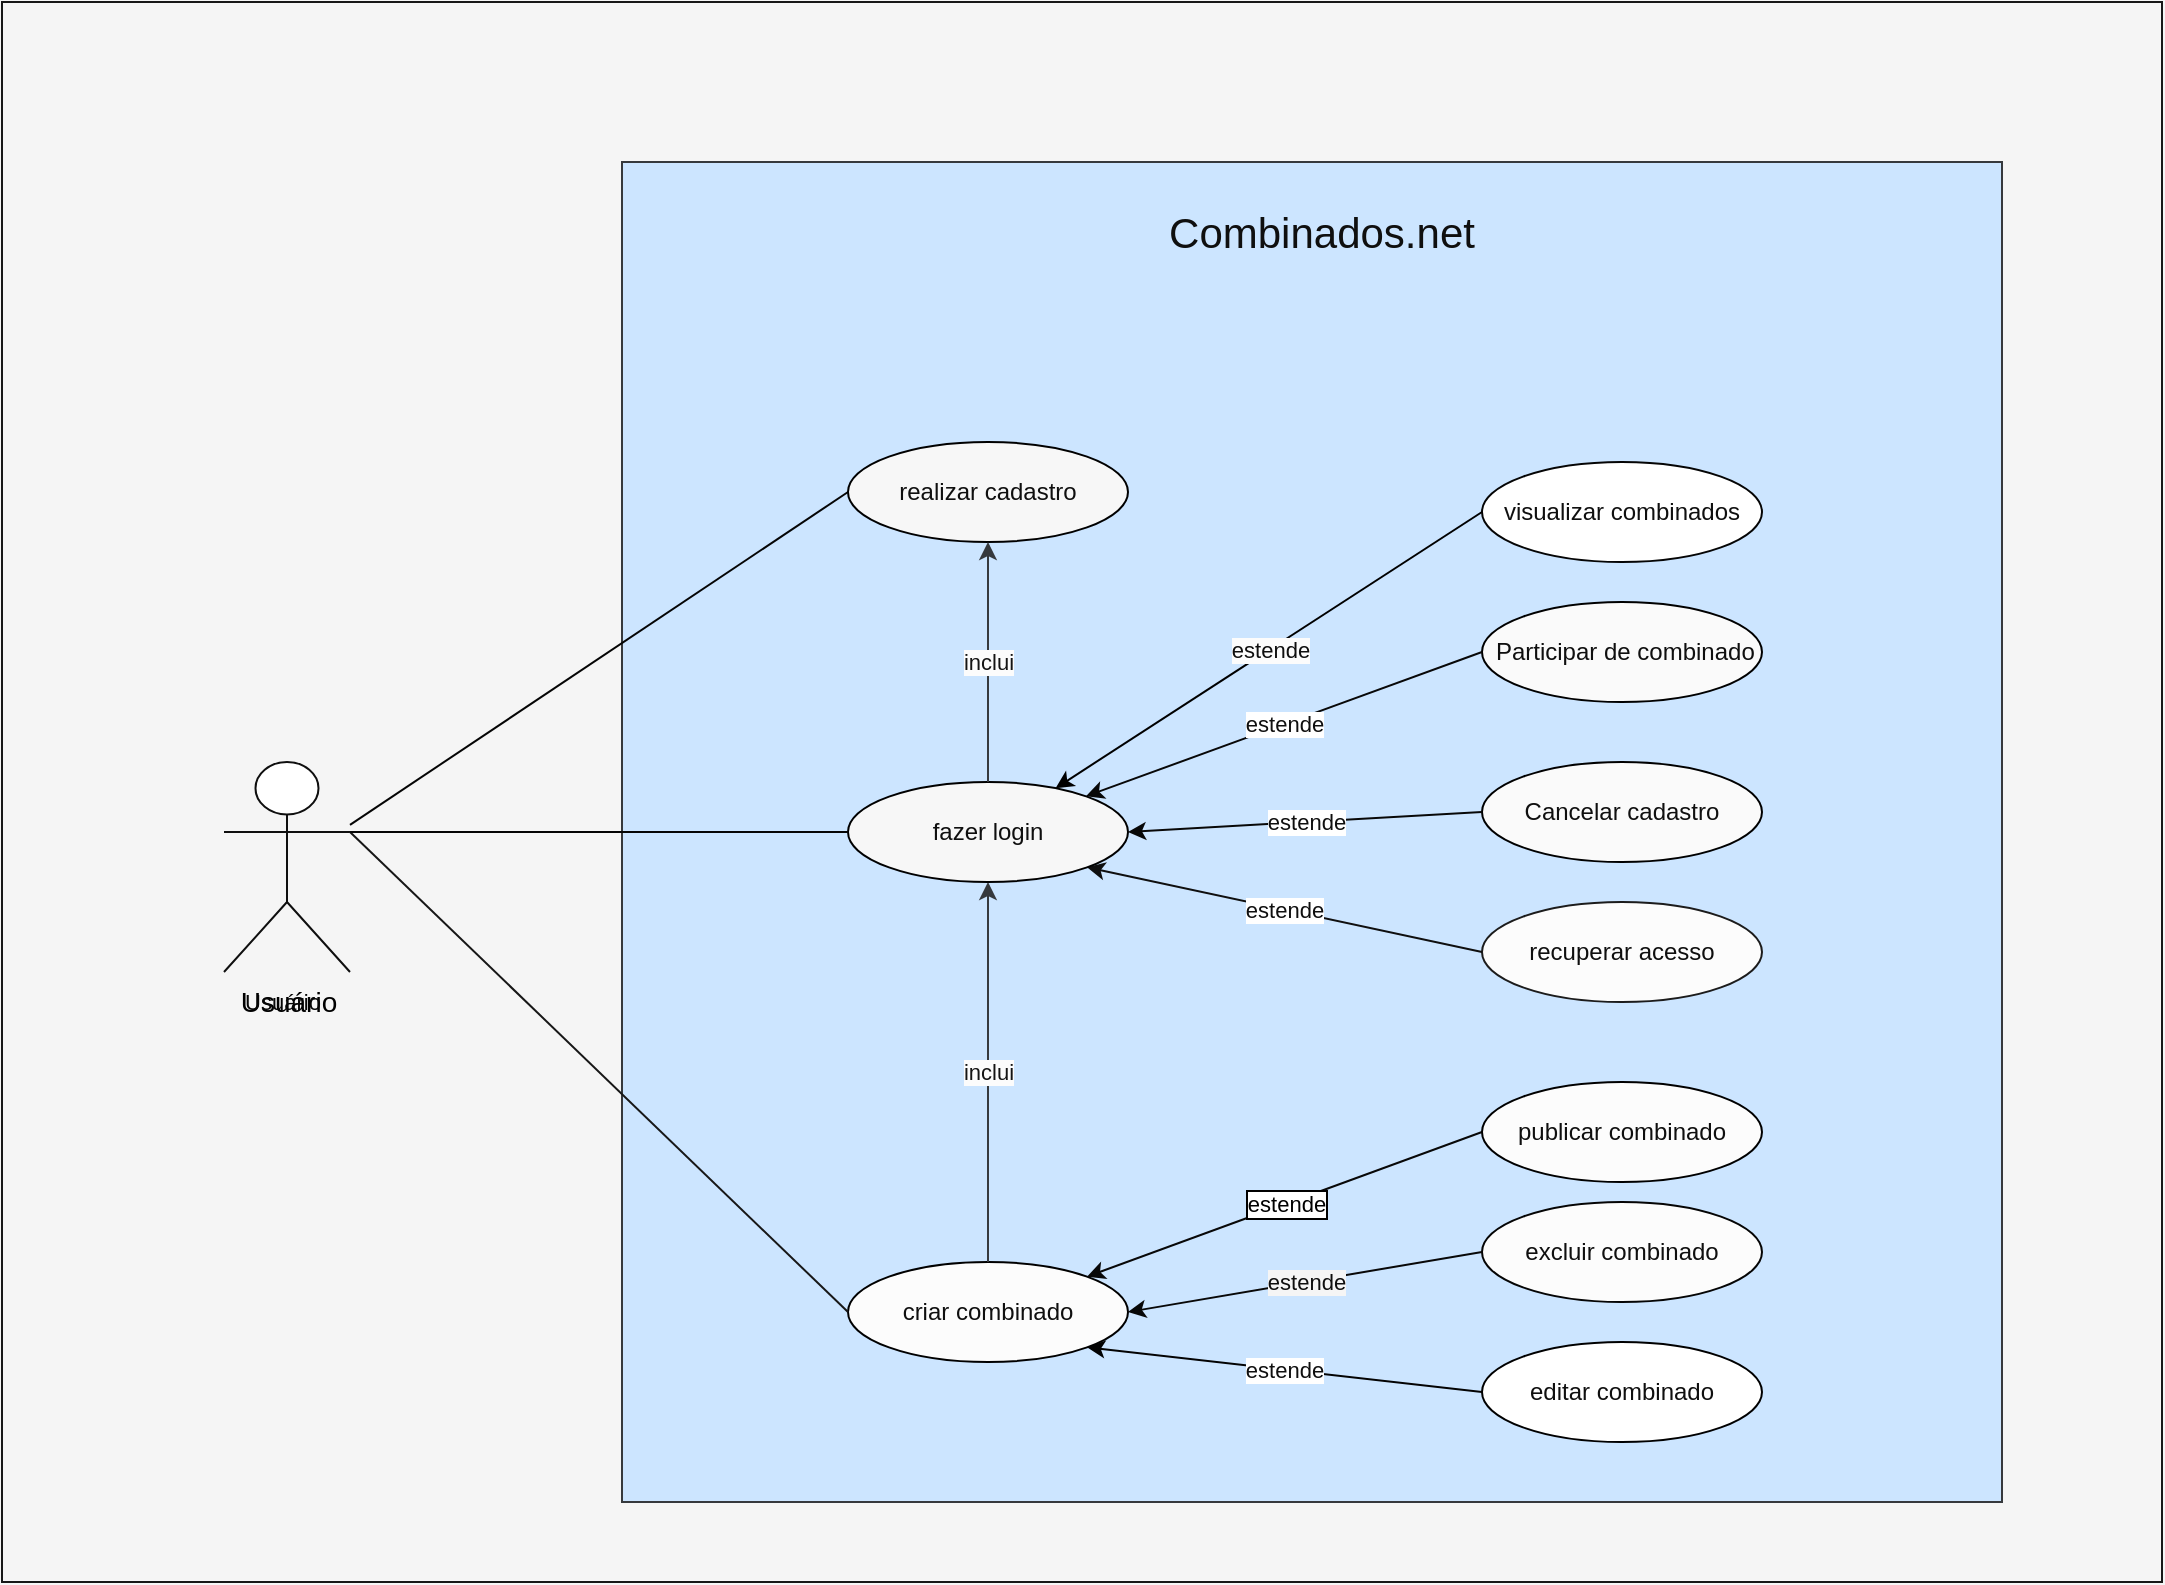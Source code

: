 <mxfile>
    <diagram id="mEzSfYppKcivNNCRlda4" name="Página-1">
        <mxGraphModel dx="662" dy="1526" grid="1" gridSize="10" guides="1" tooltips="1" connect="1" arrows="1" fold="1" page="1" pageScale="1" pageWidth="827" pageHeight="1169" background="#F5F5F5" math="0" shadow="0">
            <root>
                <mxCell id="0"/>
                <mxCell id="1" parent="0"/>
                <mxCell id="54" value="" style="rounded=0;whiteSpace=wrap;html=1;fontSize=14;strokeColor=#171717;fillColor=#F5F5F5;" parent="1" vertex="1">
                    <mxGeometry x="710" y="-260" width="1080" height="790" as="geometry"/>
                </mxCell>
                <mxCell id="81" value="" style="rounded=0;whiteSpace=wrap;html=1;fillColor=#cce5ff;labelBackgroundColor=#FFFFFF;labelBorderColor=#F0F0F0;strokeColor=#36393d;" parent="1" vertex="1">
                    <mxGeometry x="1020" y="-180" width="690" height="670" as="geometry"/>
                </mxCell>
                <mxCell id="82" value="Usuário" style="shape=umlActor;verticalLabelPosition=bottom;verticalAlign=top;html=1;outlineConnect=0;fillColor=#FFFFFF;strokeColor=#0F0F0F;fontSize=14;" parent="1" vertex="1">
                    <mxGeometry x="821" y="120" width="63" height="105" as="geometry"/>
                </mxCell>
                <mxCell id="84" value="" style="endArrow=none;html=1;entryX=0;entryY=0.5;entryDx=0;entryDy=0;strokeColor=#050505;" parent="1" source="82" target="102" edge="1">
                    <mxGeometry width="50" height="50" relative="1" as="geometry">
                        <mxPoint x="1163" y="30" as="sourcePoint"/>
                        <mxPoint x="1133" y="15" as="targetPoint"/>
                    </mxGeometry>
                </mxCell>
                <mxCell id="85" value="criar combinado" style="ellipse;whiteSpace=wrap;html=1;fontColor=#0F0F0F;fillColor=#FCFCFC;strokeColor=#000000;" parent="1" vertex="1">
                    <mxGeometry x="1133" y="370" width="140" height="50" as="geometry"/>
                </mxCell>
                <mxCell id="88" value="" style="endArrow=classic;html=1;exitX=0;exitY=0.5;exitDx=0;exitDy=0;entryX=1;entryY=0;entryDx=0;entryDy=0;strokeColor=#080808;" parent="1" source="138" target="85" edge="1">
                    <mxGeometry relative="1" as="geometry">
                        <mxPoint x="1470" y="235" as="sourcePoint"/>
                        <mxPoint x="1293" y="70" as="targetPoint"/>
                    </mxGeometry>
                </mxCell>
                <mxCell id="89" value="estende" style="edgeLabel;resizable=0;html=1;align=center;verticalAlign=middle;fontColor=#000000;labelBorderColor=default;labelBackgroundColor=#FFFFFF;" parent="88" connectable="0" vertex="1">
                    <mxGeometry relative="1" as="geometry"/>
                </mxCell>
                <mxCell id="90" value="excluir combinado" style="ellipse;whiteSpace=wrap;html=1;fontColor=#0F0F0F;strokeColor=#050505;fillColor=#FCFCFC;" parent="1" vertex="1">
                    <mxGeometry x="1450" y="340" width="140" height="50" as="geometry"/>
                </mxCell>
                <mxCell id="91" value="" style="endArrow=classic;html=1;exitX=0;exitY=0.5;exitDx=0;exitDy=0;entryX=1;entryY=0.5;entryDx=0;entryDy=0;strokeColor=#080808;" parent="1" source="90" target="85" edge="1">
                    <mxGeometry relative="1" as="geometry">
                        <mxPoint x="1393" y="100" as="sourcePoint"/>
                        <mxPoint x="1279.78" y="63" as="targetPoint"/>
                    </mxGeometry>
                </mxCell>
                <mxCell id="92" value="estende" style="edgeLabel;resizable=0;html=1;align=center;verticalAlign=middle;fontColor=#0F0F0F;labelBackgroundColor=#F5F5F5;" parent="91" connectable="0" vertex="1">
                    <mxGeometry relative="1" as="geometry"/>
                </mxCell>
                <mxCell id="94" value="" style="endArrow=classic;html=1;exitX=0;exitY=0.5;exitDx=0;exitDy=0;entryX=1;entryY=1;entryDx=0;entryDy=0;strokeColor=#030303;" parent="1" source="137" target="85" edge="1">
                    <mxGeometry relative="1" as="geometry">
                        <mxPoint x="1470" y="435" as="sourcePoint"/>
                        <mxPoint x="1202.997" y="69.998" as="targetPoint"/>
                    </mxGeometry>
                </mxCell>
                <mxCell id="95" value="estende" style="edgeLabel;resizable=0;html=1;align=center;verticalAlign=middle;fontColor=#0F0F0F;labelBackgroundColor=#FFFFFF;" parent="94" connectable="0" vertex="1">
                    <mxGeometry relative="1" as="geometry"/>
                </mxCell>
                <mxCell id="96" value="visualizar combinados" style="ellipse;whiteSpace=wrap;html=1;fontColor=#0F0F0F;strokeColor=#050505;fillColor=#FFFFFF;gradientColor=#ffffff;" parent="1" vertex="1">
                    <mxGeometry x="1450" y="-30" width="140" height="50" as="geometry"/>
                </mxCell>
                <mxCell id="97" value="" style="endArrow=classic;html=1;exitX=0;exitY=0.5;exitDx=0;exitDy=0;strokeColor=#000000;" parent="1" source="96" target="eDi8h3HDM6_jwTuCO-gS-138" edge="1">
                    <mxGeometry relative="1" as="geometry">
                        <mxPoint x="1393" y="100" as="sourcePoint"/>
                        <mxPoint x="1273" y="15" as="targetPoint"/>
                    </mxGeometry>
                </mxCell>
                <mxCell id="98" value="estende" style="edgeLabel;resizable=0;html=1;align=center;verticalAlign=middle;" parent="97" connectable="0" vertex="1">
                    <mxGeometry relative="1" as="geometry"/>
                </mxCell>
                <mxCell id="124" value="estende" style="edgeLabel;resizable=0;html=1;align=center;verticalAlign=middle;fontColor=#0F0F0F;labelBackgroundColor=#FCFCFC;" parent="97" connectable="0" vertex="1">
                    <mxGeometry relative="1" as="geometry"/>
                </mxCell>
                <mxCell id="101" value="recuperar acesso" style="ellipse;whiteSpace=wrap;html=1;fontColor=#0F0F0F;fillColor=#FCFCFC;strokeColor=#1C1C1C;" parent="1" vertex="1">
                    <mxGeometry x="1450" y="190" width="140" height="50" as="geometry"/>
                </mxCell>
                <mxCell id="102" value="realizar cadastro" style="ellipse;whiteSpace=wrap;html=1;fontColor=#0F0F0F;fillColor=#F7F7F7;strokeColor=#000000;" parent="1" vertex="1">
                    <mxGeometry x="1133" y="-40" width="140" height="50" as="geometry"/>
                </mxCell>
                <mxCell id="103" value="" style="endArrow=classic;html=1;exitX=0;exitY=0.5;exitDx=0;exitDy=0;strokeColor=#0F0F0F;entryX=1;entryY=1;entryDx=0;entryDy=0;" parent="1" source="101" target="eDi8h3HDM6_jwTuCO-gS-138" edge="1">
                    <mxGeometry relative="1" as="geometry">
                        <mxPoint x="1423" y="75" as="sourcePoint"/>
                        <mxPoint x="1262.226" y="1.674" as="targetPoint"/>
                    </mxGeometry>
                </mxCell>
                <mxCell id="104" value="estende" style="edgeLabel;resizable=0;html=1;align=center;verticalAlign=middle;" parent="103" connectable="0" vertex="1">
                    <mxGeometry relative="1" as="geometry"/>
                </mxCell>
                <mxCell id="123" value="estende" style="edgeLabel;resizable=0;html=1;align=center;verticalAlign=middle;fontColor=#0F0F0F;labelBackgroundColor=#FFFFFF;" parent="103" connectable="0" vertex="1">
                    <mxGeometry relative="1" as="geometry"/>
                </mxCell>
                <mxCell id="107" value="Combinados.net" style="text;html=1;strokeColor=none;fillColor=none;align=center;verticalAlign=middle;whiteSpace=wrap;rounded=0;fontSize=21;fontColor=#0F0F0F;" parent="1" vertex="1">
                    <mxGeometry x="1340" y="-160" width="60" height="30" as="geometry"/>
                </mxCell>
                <mxCell id="110" value="&amp;nbsp;Participar de combinado" style="ellipse;whiteSpace=wrap;html=1;fontColor=#0F0F0F;fillColor=#FAFAFA;strokeColor=#000000;" parent="1" vertex="1">
                    <mxGeometry x="1450" y="40" width="140" height="50" as="geometry"/>
                </mxCell>
                <mxCell id="111" value="" style="endArrow=classic;html=1;exitX=0;exitY=0.5;exitDx=0;exitDy=0;strokeColor=#080808;" parent="1" source="110" target="eDi8h3HDM6_jwTuCO-gS-138" edge="1">
                    <mxGeometry relative="1" as="geometry">
                        <mxPoint x="1463" y="75" as="sourcePoint"/>
                        <mxPoint x="1253.05" y="32.478" as="targetPoint"/>
                    </mxGeometry>
                </mxCell>
                <mxCell id="112" value="estende" style="edgeLabel;resizable=0;html=1;align=center;verticalAlign=middle;" parent="111" connectable="0" vertex="1">
                    <mxGeometry relative="1" as="geometry"/>
                </mxCell>
                <mxCell id="125" value="estende" style="edgeLabel;resizable=0;html=1;align=center;verticalAlign=middle;fontColor=#0F0F0F;labelBackgroundColor=#FFFFFF;" parent="111" connectable="0" vertex="1">
                    <mxGeometry relative="1" as="geometry"/>
                </mxCell>
                <mxCell id="116" value="" style="endArrow=none;html=1;entryX=0;entryY=0.5;entryDx=0;entryDy=0;exitX=1;exitY=0.333;exitDx=0;exitDy=0;exitPerimeter=0;strokeColor=#171717;" parent="1" source="82" target="85" edge="1">
                    <mxGeometry width="50" height="50" relative="1" as="geometry">
                        <mxPoint x="793.0" y="192.431" as="sourcePoint"/>
                        <mxPoint x="1143" y="25" as="targetPoint"/>
                    </mxGeometry>
                </mxCell>
                <mxCell id="126" value="inclui" style="endArrow=classic;html=1;exitX=0.5;exitY=0;exitDx=0;exitDy=0;fontColor=#141414;fillColor=#f9f7ed;strokeColor=#36393d;labelBackgroundColor=#FCFCFC;" parent="1" source="85" target="eDi8h3HDM6_jwTuCO-gS-138" edge="1">
                    <mxGeometry relative="1" as="geometry">
                        <mxPoint x="1203" y="290" as="sourcePoint"/>
                        <mxPoint x="1220" y="20" as="targetPoint"/>
                        <Array as="points"/>
                    </mxGeometry>
                </mxCell>
                <mxCell id="137" value="editar combinado" style="ellipse;whiteSpace=wrap;html=1;fontColor=#0F0F0F;fillColor=#FFFFFF;strokeColor=#000000;" parent="1" vertex="1">
                    <mxGeometry x="1450" y="410" width="140" height="50" as="geometry"/>
                </mxCell>
                <mxCell id="138" value="publicar combinado" style="ellipse;whiteSpace=wrap;html=1;fontColor=#0F0F0F;fillColor=#FCFCFC;strokeColor=#000000;" parent="1" vertex="1">
                    <mxGeometry x="1450" y="280" width="140" height="50" as="geometry"/>
                </mxCell>
                <mxCell id="e4h66-71FnqU7bP2j0QC-139" value="Cancelar cadastro" style="ellipse;whiteSpace=wrap;html=1;fontColor=#0F0F0F;fillColor=#FAFAFA;strokeColor=#000000;" parent="1" vertex="1">
                    <mxGeometry x="1450" y="120" width="140" height="50" as="geometry"/>
                </mxCell>
                <mxCell id="e4h66-71FnqU7bP2j0QC-140" value="" style="endArrow=classic;html=1;exitX=0;exitY=0.5;exitDx=0;exitDy=0;entryX=1;entryY=0.5;entryDx=0;entryDy=0;strokeColor=#080808;" parent="1" source="e4h66-71FnqU7bP2j0QC-139" target="eDi8h3HDM6_jwTuCO-gS-138" edge="1">
                    <mxGeometry relative="1" as="geometry">
                        <mxPoint x="1470" y="65" as="sourcePoint"/>
                        <mxPoint x="1263.05" y="12.478" as="targetPoint"/>
                    </mxGeometry>
                </mxCell>
                <mxCell id="e4h66-71FnqU7bP2j0QC-141" value="estende" style="edgeLabel;resizable=0;html=1;align=center;verticalAlign=middle;" parent="e4h66-71FnqU7bP2j0QC-140" connectable="0" vertex="1">
                    <mxGeometry relative="1" as="geometry"/>
                </mxCell>
                <mxCell id="e4h66-71FnqU7bP2j0QC-142" value="estende" style="edgeLabel;resizable=0;html=1;align=center;verticalAlign=middle;fontColor=#0F0F0F;labelBackgroundColor=#FFFFFF;" parent="e4h66-71FnqU7bP2j0QC-140" connectable="0" vertex="1">
                    <mxGeometry relative="1" as="geometry"/>
                </mxCell>
                <mxCell id="e4h66-71FnqU7bP2j0QC-145" value="&lt;font color=&quot;#050505&quot;&gt;Usuário&lt;/font&gt;" style="text;html=1;align=center;verticalAlign=middle;resizable=0;points=[];autosize=1;strokeColor=none;fillColor=none;fontSize=11;fontFamily=Helvetica;fontColor=default;" parent="1" vertex="1">
                    <mxGeometry x="825" y="230" width="50" height="20" as="geometry"/>
                </mxCell>
                <mxCell id="eDi8h3HDM6_jwTuCO-gS-138" value="fazer login" style="ellipse;whiteSpace=wrap;html=1;fontColor=#0F0F0F;fillColor=#F7F7F7;strokeColor=#000000;" parent="1" vertex="1">
                    <mxGeometry x="1133" y="130" width="140" height="50" as="geometry"/>
                </mxCell>
                <mxCell id="eDi8h3HDM6_jwTuCO-gS-139" value="inclui" style="endArrow=classic;html=1;fontColor=#141414;fillColor=#f9f7ed;strokeColor=#36393d;labelBackgroundColor=#FCFCFC;entryX=0.5;entryY=1;entryDx=0;entryDy=0;" parent="1" source="eDi8h3HDM6_jwTuCO-gS-138" target="102" edge="1">
                    <mxGeometry relative="1" as="geometry">
                        <mxPoint x="1273" y="190" as="sourcePoint"/>
                        <mxPoint x="1273" y="50" as="targetPoint"/>
                        <Array as="points"/>
                    </mxGeometry>
                </mxCell>
                <mxCell id="eDi8h3HDM6_jwTuCO-gS-140" value="" style="endArrow=none;html=1;entryX=0;entryY=0.5;entryDx=0;entryDy=0;strokeColor=#050505;exitX=1;exitY=0.333;exitDx=0;exitDy=0;exitPerimeter=0;" parent="1" source="82" target="eDi8h3HDM6_jwTuCO-gS-138" edge="1">
                    <mxGeometry width="50" height="50" relative="1" as="geometry">
                        <mxPoint x="894" y="161.444" as="sourcePoint"/>
                        <mxPoint x="1143.0" y="-5" as="targetPoint"/>
                    </mxGeometry>
                </mxCell>
            </root>
        </mxGraphModel>
    </diagram>
    <diagram id="uMqM1Kzkvxf-klBFFvU4" name="Página-2">
        <mxGraphModel dx="662" dy="357" grid="1" gridSize="10" guides="1" tooltips="1" connect="1" arrows="1" fold="1" page="1" pageScale="1" pageWidth="827" pageHeight="1169" math="0" shadow="0">
            <root>
                <object label="" id="SviEt6VOkgP8NWicdoSZ-0">
                    <mxCell/>
                </object>
                <mxCell id="SviEt6VOkgP8NWicdoSZ-1" parent="SviEt6VOkgP8NWicdoSZ-0"/>
                <mxCell id="X9wu30tvYe-q0dHl-FbN-11" value="Usuario" style="swimlane;fontStyle=1;align=center;verticalAlign=top;childLayout=stackLayout;horizontal=1;startSize=26;horizontalStack=0;resizeParent=1;resizeParentMax=0;resizeLast=0;collapsible=1;marginBottom=0;" parent="SviEt6VOkgP8NWicdoSZ-1" vertex="1">
                    <mxGeometry x="70" y="372" width="160" height="138" as="geometry"/>
                </mxCell>
                <mxCell id="X9wu30tvYe-q0dHl-FbN-16" value="+ id_usuario: integerField" style="text;strokeColor=none;fillColor=none;align=left;verticalAlign=top;spacingLeft=4;spacingRight=4;overflow=hidden;rotatable=0;points=[[0,0.5],[1,0.5]];portConstraint=eastwest;" parent="X9wu30tvYe-q0dHl-FbN-11" vertex="1">
                    <mxGeometry y="26" width="160" height="26" as="geometry"/>
                </mxCell>
                <mxCell id="X9wu30tvYe-q0dHl-FbN-12" value="+ email: EmailField" style="text;strokeColor=none;fillColor=none;align=left;verticalAlign=top;spacingLeft=4;spacingRight=4;overflow=hidden;rotatable=0;points=[[0,0.5],[1,0.5]];portConstraint=eastwest;" parent="X9wu30tvYe-q0dHl-FbN-11" vertex="1">
                    <mxGeometry y="52" width="160" height="26" as="geometry"/>
                </mxCell>
                <mxCell id="X9wu30tvYe-q0dHl-FbN-15" value="+ senha: CharField" style="text;strokeColor=none;fillColor=none;align=left;verticalAlign=top;spacingLeft=4;spacingRight=4;overflow=hidden;rotatable=0;points=[[0,0.5],[1,0.5]];portConstraint=eastwest;" parent="X9wu30tvYe-q0dHl-FbN-11" vertex="1">
                    <mxGeometry y="78" width="160" height="26" as="geometry"/>
                </mxCell>
                <mxCell id="X9wu30tvYe-q0dHl-FbN-13" value="" style="line;strokeWidth=1;fillColor=none;align=left;verticalAlign=middle;spacingTop=-1;spacingLeft=3;spacingRight=3;rotatable=0;labelPosition=right;points=[];portConstraint=eastwest;" parent="X9wu30tvYe-q0dHl-FbN-11" vertex="1">
                    <mxGeometry y="104" width="160" height="8" as="geometry"/>
                </mxCell>
                <mxCell id="X9wu30tvYe-q0dHl-FbN-14" value="+ method(type): type" style="text;strokeColor=none;fillColor=none;align=left;verticalAlign=top;spacingLeft=4;spacingRight=4;overflow=hidden;rotatable=0;points=[[0,0.5],[1,0.5]];portConstraint=eastwest;" parent="X9wu30tvYe-q0dHl-FbN-11" vertex="1">
                    <mxGeometry y="112" width="160" height="26" as="geometry"/>
                </mxCell>
                <mxCell id="X9wu30tvYe-q0dHl-FbN-24" value="Evento" style="swimlane;fontStyle=1;align=center;verticalAlign=top;childLayout=stackLayout;horizontal=1;startSize=26;horizontalStack=0;resizeParent=1;resizeParentMax=0;resizeLast=0;collapsible=1;marginBottom=0;" parent="SviEt6VOkgP8NWicdoSZ-1" vertex="1">
                    <mxGeometry x="390" y="528" width="160" height="164" as="geometry"/>
                </mxCell>
                <mxCell id="X9wu30tvYe-q0dHl-FbN-25" value="+ id_evento: integerField" style="text;strokeColor=none;fillColor=none;align=left;verticalAlign=top;spacingLeft=4;spacingRight=4;overflow=hidden;rotatable=0;points=[[0,0.5],[1,0.5]];portConstraint=eastwest;" parent="X9wu30tvYe-q0dHl-FbN-24" vertex="1">
                    <mxGeometry y="26" width="160" height="26" as="geometry"/>
                </mxCell>
                <mxCell id="X9wu30tvYe-q0dHl-FbN-26" value="+ tipo_evento: CharField" style="text;strokeColor=none;fillColor=none;align=left;verticalAlign=top;spacingLeft=4;spacingRight=4;overflow=hidden;rotatable=0;points=[[0,0.5],[1,0.5]];portConstraint=eastwest;" parent="X9wu30tvYe-q0dHl-FbN-24" vertex="1">
                    <mxGeometry y="52" width="160" height="26" as="geometry"/>
                </mxCell>
                <mxCell id="X9wu30tvYe-q0dHl-FbN-27" value="+ descricao: TextField" style="text;strokeColor=none;fillColor=none;align=left;verticalAlign=top;spacingLeft=4;spacingRight=4;overflow=hidden;rotatable=0;points=[[0,0.5],[1,0.5]];portConstraint=eastwest;" parent="X9wu30tvYe-q0dHl-FbN-24" vertex="1">
                    <mxGeometry y="78" width="160" height="26" as="geometry"/>
                </mxCell>
                <mxCell id="X9wu30tvYe-q0dHl-FbN-41" value="+ tarefas: Tarefa" style="text;strokeColor=none;fillColor=none;align=left;verticalAlign=top;spacingLeft=4;spacingRight=4;overflow=hidden;rotatable=0;points=[[0,0.5],[1,0.5]];portConstraint=eastwest;" parent="X9wu30tvYe-q0dHl-FbN-24" vertex="1">
                    <mxGeometry y="104" width="160" height="26" as="geometry"/>
                </mxCell>
                <mxCell id="X9wu30tvYe-q0dHl-FbN-28" value="" style="line;strokeWidth=1;fillColor=none;align=left;verticalAlign=middle;spacingTop=-1;spacingLeft=3;spacingRight=3;rotatable=0;labelPosition=right;points=[];portConstraint=eastwest;" parent="X9wu30tvYe-q0dHl-FbN-24" vertex="1">
                    <mxGeometry y="130" width="160" height="8" as="geometry"/>
                </mxCell>
                <mxCell id="X9wu30tvYe-q0dHl-FbN-29" value="+ method(type): type" style="text;strokeColor=none;fillColor=none;align=left;verticalAlign=top;spacingLeft=4;spacingRight=4;overflow=hidden;rotatable=0;points=[[0,0.5],[1,0.5]];portConstraint=eastwest;" parent="X9wu30tvYe-q0dHl-FbN-24" vertex="1">
                    <mxGeometry y="138" width="160" height="26" as="geometry"/>
                </mxCell>
                <object label="" dado="12&#10;" id="X9wu30tvYe-q0dHl-FbN-39">
                    <mxCell style="endArrow=diamondThin;endFill=0;endSize=24;html=1;rounded=1;labelBackgroundColor=default;fontFamily=Helvetica;fontSize=11;fontColor=default;strokeColor=default;shape=connector;entryX=1;entryY=0.5;entryDx=0;entryDy=0;exitX=0.5;exitY=0;exitDx=0;exitDy=0;" parent="SviEt6VOkgP8NWicdoSZ-1" source="X9wu30tvYe-q0dHl-FbN-24" target="X9wu30tvYe-q0dHl-FbN-12" edge="1">
                        <mxGeometry width="160" relative="1" as="geometry">
                            <mxPoint x="250" y="570" as="sourcePoint"/>
                            <mxPoint x="410" y="570" as="targetPoint"/>
                            <Array as="points">
                                <mxPoint x="470" y="435"/>
                            </Array>
                        </mxGeometry>
                    </mxCell>
                </object>
                <mxCell id="oYUrc7cV-9yWWMBrX2g3-3" value="&lt;font color=&quot;#ffffff&quot;&gt;1&lt;/font&gt;" style="edgeLabel;html=1;align=center;verticalAlign=middle;resizable=0;points=[];fontSize=11;fontFamily=Helvetica;fontColor=#050505;" parent="X9wu30tvYe-q0dHl-FbN-39" vertex="1" connectable="0">
                    <mxGeometry x="0.901" relative="1" as="geometry">
                        <mxPoint x="-4" y="-16" as="offset"/>
                    </mxGeometry>
                </mxCell>
                <mxCell id="X9wu30tvYe-q0dHl-FbN-43" value="Tarefa" style="swimlane;fontStyle=1;align=center;verticalAlign=top;childLayout=stackLayout;horizontal=1;startSize=26;horizontalStack=0;resizeParent=1;resizeParentMax=0;resizeLast=0;collapsible=1;marginBottom=0;" parent="SviEt6VOkgP8NWicdoSZ-1" vertex="1">
                    <mxGeometry x="70" y="680" width="160" height="138" as="geometry"/>
                </mxCell>
                <mxCell id="X9wu30tvYe-q0dHl-FbN-44" value="+ id_tarefa: integerField" style="text;strokeColor=none;fillColor=none;align=left;verticalAlign=top;spacingLeft=4;spacingRight=4;overflow=hidden;rotatable=0;points=[[0,0.5],[1,0.5]];portConstraint=eastwest;" parent="X9wu30tvYe-q0dHl-FbN-43" vertex="1">
                    <mxGeometry y="26" width="160" height="26" as="geometry"/>
                </mxCell>
                <mxCell id="X9wu30tvYe-q0dHl-FbN-46" value="+ descricao: TextField" style="text;strokeColor=none;fillColor=none;align=left;verticalAlign=top;spacingLeft=4;spacingRight=4;overflow=hidden;rotatable=0;points=[[0,0.5],[1,0.5]];portConstraint=eastwest;" parent="X9wu30tvYe-q0dHl-FbN-43" vertex="1">
                    <mxGeometry y="52" width="160" height="26" as="geometry"/>
                </mxCell>
                <mxCell id="X9wu30tvYe-q0dHl-FbN-47" value="+ responsavel: Usuario" style="text;strokeColor=none;fillColor=none;align=left;verticalAlign=top;spacingLeft=4;spacingRight=4;overflow=hidden;rotatable=0;points=[[0,0.5],[1,0.5]];portConstraint=eastwest;" parent="X9wu30tvYe-q0dHl-FbN-43" vertex="1">
                    <mxGeometry y="78" width="160" height="26" as="geometry"/>
                </mxCell>
                <mxCell id="X9wu30tvYe-q0dHl-FbN-49" value="" style="line;strokeWidth=1;fillColor=none;align=left;verticalAlign=middle;spacingTop=-1;spacingLeft=3;spacingRight=3;rotatable=0;labelPosition=right;points=[];portConstraint=eastwest;" parent="X9wu30tvYe-q0dHl-FbN-43" vertex="1">
                    <mxGeometry y="104" width="160" height="8" as="geometry"/>
                </mxCell>
                <mxCell id="X9wu30tvYe-q0dHl-FbN-50" value="+ method(type): type" style="text;strokeColor=none;fillColor=none;align=left;verticalAlign=top;spacingLeft=4;spacingRight=4;overflow=hidden;rotatable=0;points=[[0,0.5],[1,0.5]];portConstraint=eastwest;" parent="X9wu30tvYe-q0dHl-FbN-43" vertex="1">
                    <mxGeometry y="112" width="160" height="26" as="geometry"/>
                </mxCell>
                <mxCell id="X9wu30tvYe-q0dHl-FbN-51" value="" style="endArrow=diamondThin;endFill=1;endSize=24;html=1;rounded=1;labelBackgroundColor=default;fontFamily=Helvetica;fontSize=11;fontColor=default;strokeColor=default;shape=connector;exitX=1.013;exitY=1.154;exitDx=0;exitDy=0;entryX=0.556;entryY=1.077;entryDx=0;entryDy=0;entryPerimeter=0;exitPerimeter=0;" parent="SviEt6VOkgP8NWicdoSZ-1" source="X9wu30tvYe-q0dHl-FbN-46" target="X9wu30tvYe-q0dHl-FbN-29" edge="1">
                    <mxGeometry width="160" relative="1" as="geometry">
                        <mxPoint x="250" y="670" as="sourcePoint"/>
                        <mxPoint x="410" y="670" as="targetPoint"/>
                        <Array as="points">
                            <mxPoint x="479" y="761"/>
                        </Array>
                    </mxGeometry>
                </mxCell>
                <mxCell id="oYUrc7cV-9yWWMBrX2g3-4" value="0..n" style="text;html=1;align=center;verticalAlign=middle;resizable=0;points=[];autosize=1;strokeColor=none;fillColor=none;fontSize=11;fontFamily=Helvetica;fontColor=#FFFFFF;" parent="SviEt6VOkgP8NWicdoSZ-1" vertex="1">
                    <mxGeometry x="472" y="510" width="30" height="20" as="geometry"/>
                </mxCell>
                <mxCell id="oYUrc7cV-9yWWMBrX2g3-5" value="&lt;font color=&quot;#ffffff&quot;&gt;1&lt;/font&gt;" style="edgeLabel;html=1;align=center;verticalAlign=middle;resizable=0;points=[];fontSize=11;fontFamily=Helvetica;fontColor=#050505;" parent="SviEt6VOkgP8NWicdoSZ-1" vertex="1" connectable="0">
                    <mxGeometry x="260" y="530" as="geometry">
                        <mxPoint x="235" y="201" as="offset"/>
                    </mxGeometry>
                </mxCell>
                <mxCell id="oYUrc7cV-9yWWMBrX2g3-6" value="1..n" style="text;html=1;align=center;verticalAlign=middle;resizable=0;points=[];autosize=1;strokeColor=none;fillColor=none;fontSize=11;fontFamily=Helvetica;fontColor=#FFFFFF;" parent="SviEt6VOkgP8NWicdoSZ-1" vertex="1">
                    <mxGeometry x="240" y="770" width="30" height="20" as="geometry"/>
                </mxCell>
                <mxCell id="oYUrc7cV-9yWWMBrX2g3-7" value="Cria" style="text;html=1;align=center;verticalAlign=middle;resizable=0;points=[];autosize=1;strokeColor=none;fillColor=none;fontSize=11;fontFamily=Helvetica;fontColor=#FFFFFF;" parent="SviEt6VOkgP8NWicdoSZ-1" vertex="1">
                    <mxGeometry x="380" y="410" width="40" height="20" as="geometry"/>
                </mxCell>
                <mxCell id="oYUrc7cV-9yWWMBrX2g3-8" value="Contém" style="text;html=1;align=center;verticalAlign=middle;resizable=0;points=[];autosize=1;strokeColor=none;fillColor=none;fontSize=11;fontFamily=Helvetica;fontColor=#FFFFFF;" parent="SviEt6VOkgP8NWicdoSZ-1" vertex="1">
                    <mxGeometry x="364" y="770" width="50" height="20" as="geometry"/>
                </mxCell>
                <mxCell id="oYUrc7cV-9yWWMBrX2g3-18" value="" style="endArrow=block;startArrow=block;endFill=1;startFill=1;html=1;rounded=1;labelBackgroundColor=default;fontFamily=Helvetica;fontSize=11;fontColor=#FFFFFF;strokeColor=default;shape=connector;exitX=0.525;exitY=1.038;exitDx=0;exitDy=0;exitPerimeter=0;" parent="SviEt6VOkgP8NWicdoSZ-1" source="X9wu30tvYe-q0dHl-FbN-14" target="X9wu30tvYe-q0dHl-FbN-43" edge="1">
                    <mxGeometry width="160" relative="1" as="geometry">
                        <mxPoint x="250" y="670" as="sourcePoint"/>
                        <mxPoint x="410" y="670" as="targetPoint"/>
                    </mxGeometry>
                </mxCell>
                <mxCell id="oYUrc7cV-9yWWMBrX2g3-19" value="1...n" style="text;html=1;align=center;verticalAlign=middle;resizable=0;points=[];autosize=1;strokeColor=none;fillColor=none;fontSize=11;fontFamily=Helvetica;fontColor=#FFFFFF;" parent="SviEt6VOkgP8NWicdoSZ-1" vertex="1">
                    <mxGeometry x="160" y="520" width="40" height="20" as="geometry"/>
                </mxCell>
                <mxCell id="oYUrc7cV-9yWWMBrX2g3-20" value="0...n" style="text;html=1;align=center;verticalAlign=middle;resizable=0;points=[];autosize=1;strokeColor=none;fillColor=none;fontSize=11;fontFamily=Helvetica;fontColor=#FFFFFF;" parent="SviEt6VOkgP8NWicdoSZ-1" vertex="1">
                    <mxGeometry x="160" y="650" width="40" height="20" as="geometry"/>
                </mxCell>
                <mxCell id="oYUrc7cV-9yWWMBrX2g3-21" value="possui" style="text;html=1;align=center;verticalAlign=middle;resizable=0;points=[];autosize=1;strokeColor=none;fillColor=none;fontSize=11;fontFamily=Helvetica;fontColor=#FFFFFF;" parent="SviEt6VOkgP8NWicdoSZ-1" vertex="1">
                    <mxGeometry x="155" y="582" width="50" height="20" as="geometry"/>
                </mxCell>
            </root>
        </mxGraphModel>
    </diagram>
</mxfile>
